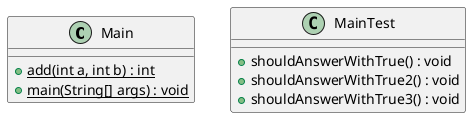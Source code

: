 @startuml
class Main {
+ {static} add(int a, int b) : int
+ {static} main(String[] args) : void
}

class MainTest {
+ shouldAnswerWithTrue() : void
+ shouldAnswerWithTrue2() : void
+ shouldAnswerWithTrue3() : void
}
@enduml

